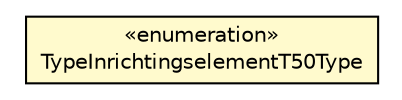 #!/usr/local/bin/dot
#
# Class diagram 
# Generated by UMLGraph version R5_6-24-gf6e263 (http://www.umlgraph.org/)
#

digraph G {
	edge [fontname="Helvetica",fontsize=10,labelfontname="Helvetica",labelfontsize=10];
	node [fontname="Helvetica",fontsize=10,shape=plaintext];
	nodesep=0.25;
	ranksep=0.5;
	// nl.b3p.topnl.top50nl.TypeInrichtingselementT50Type
	c42912 [label=<<table title="nl.b3p.topnl.top50nl.TypeInrichtingselementT50Type" border="0" cellborder="1" cellspacing="0" cellpadding="2" port="p" bgcolor="lemonChiffon" href="./TypeInrichtingselementT50Type.html">
		<tr><td><table border="0" cellspacing="0" cellpadding="1">
<tr><td align="center" balign="center"> &#171;enumeration&#187; </td></tr>
<tr><td align="center" balign="center"> TypeInrichtingselementT50Type </td></tr>
		</table></td></tr>
		</table>>, URL="./TypeInrichtingselementT50Type.html", fontname="Helvetica", fontcolor="black", fontsize=10.0];
}

